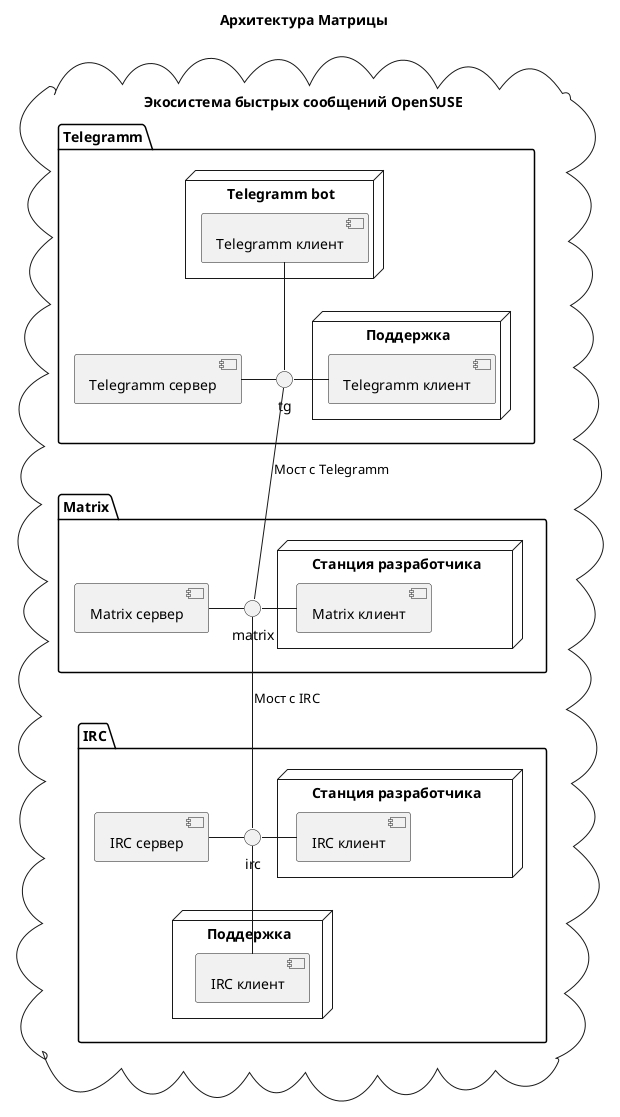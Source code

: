 @startuml matrix

title Архитектура Матрицы

cloud "Экосистема быстрых сообщений OpenSUSE" {
package  IRC {
    [IRC сервер] - irc
    node "Станция разработчика" as devirc {
        [IRC клиент] as irssidev
    }
    node "Поддержка" as suppirc {
        [IRC клиент] as irssisupp
    }
    irc - irssidev
    irc -- irssisupp
}

package  Matrix {
    [Matrix сервер] - matrix
    node "Станция разработчика" as devmatrix {
        [Matrix клиент] as matrixdev
    }
    matrix - matrixdev
}

package  Telegramm {
    [Telegramm сервер] - tg
    node "Поддержка" as supptg {
        [Telegramm клиент] as tgsupp
    }
    node "Telegramm bot" as bottg {
        [Telegramm клиент] as tgbot
    }
    tg - tgsupp
    tg -up- tgbot
}

irc -up- matrix : Мост c IRC
tg -down- matrix : Мост c Telegramm

}

@enduml
